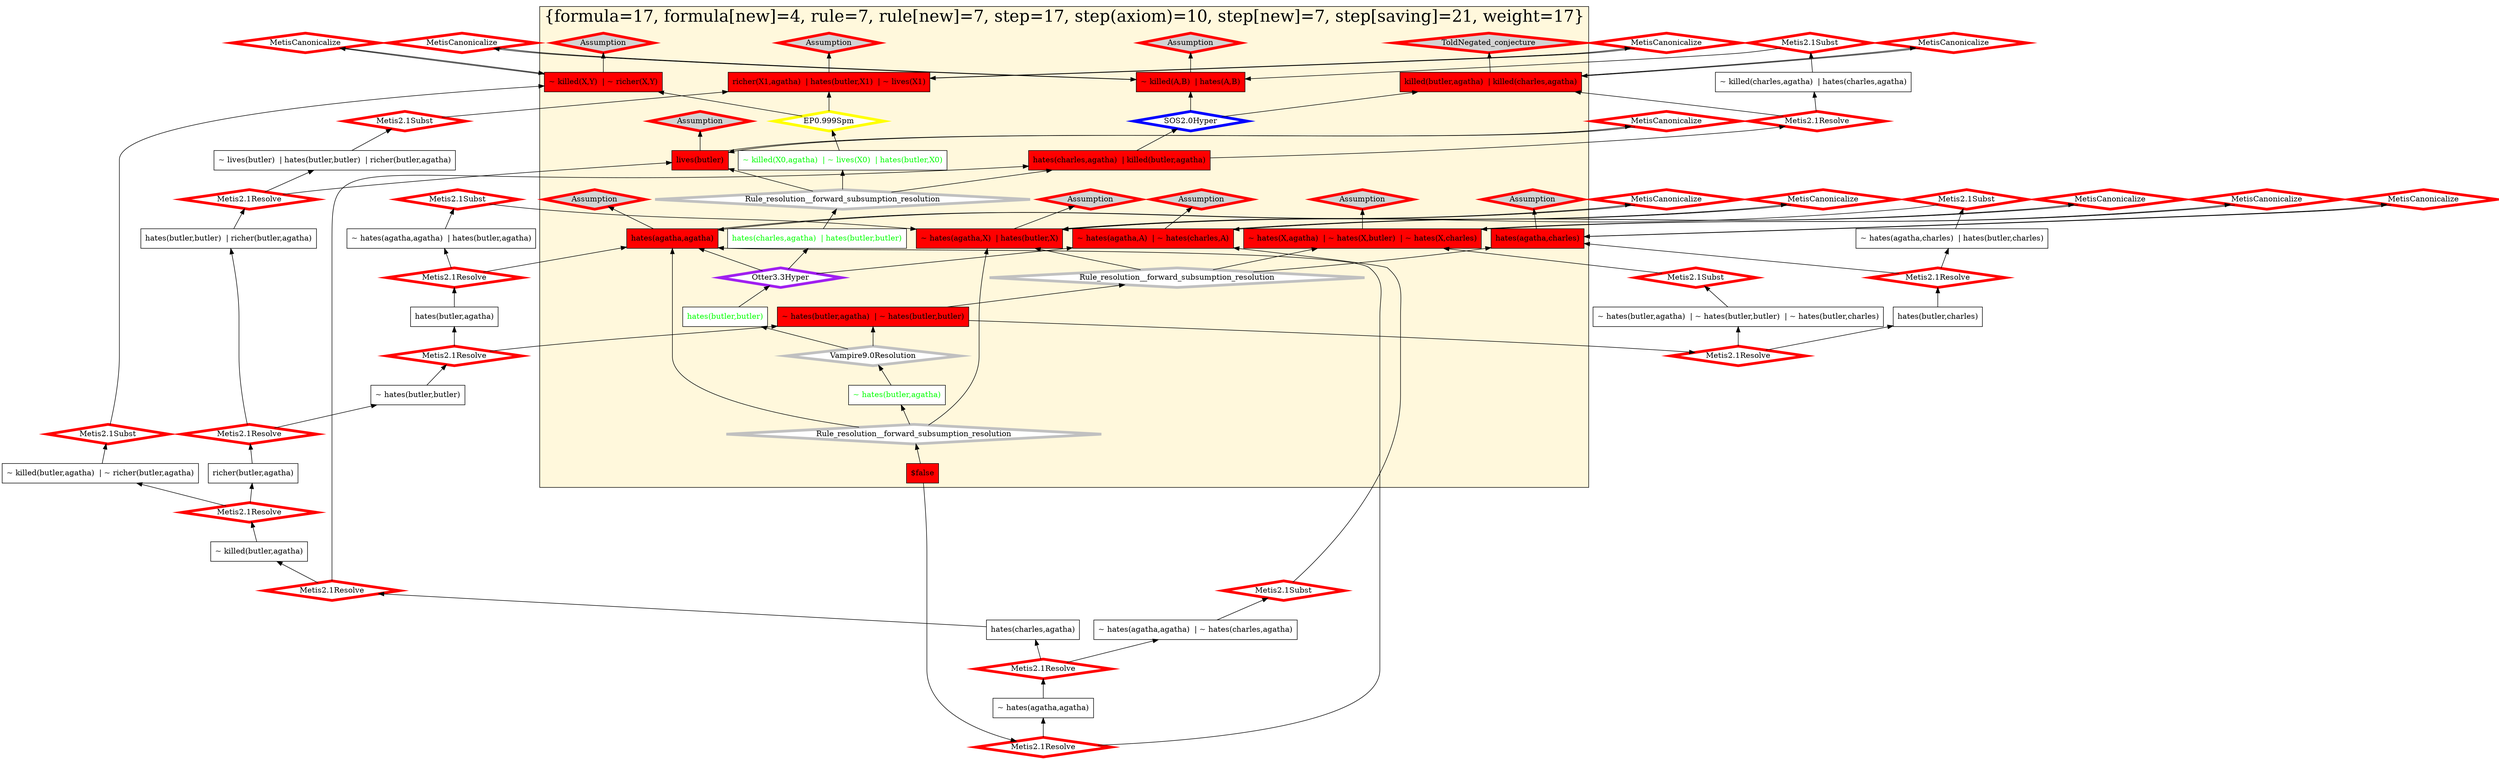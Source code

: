 digraph g 
{ rankdir=BT;
   
  "x_142" [ URL="http://inference-web.org/proofs/tptp/Solutions/PUZ/PUZ001-1/Metis---2.2/answer.owl#ns_prove_neither_charles_nor_butler_did_it_conclusion" color="black" shape="box" label="killed(butler,agatha)  | killed(charles,agatha)" fillcolor="red" style="filled"  ];
  "x_75" [ fontcolor="green" color="black" shape="box" label="hates(butler,X1)  | ~ killed(X1,agatha)  | ~ lives(X1)" fillcolor="white" style="filled"  ];
  "x_254" [ URL="http://inference-web.org/proofs/tptp/Solutions/PUZ/PUZ001-1/Metis---2.2/answer.owl#ns_same_hates_conclusion" color="black" shape="box" label="~ hates(agatha,X)  | hates(butler,X)" fillcolor="red" style="filled"  ];
  "x_95" [ URL="http://inference-web.org/proofs/tptp/Solutions/PUZ/PUZ001-1/Metis---2.2/answer.owl#ns_refute_0_16_conclusion" color="black" shape="box" label="~ hates(X,agatha)  | ~ hates(X,butler)  | ~ hates(X,charles)" fillcolor="red" style="filled"  ];
  "x_254" [ URL="http://inference-web.org/proofs/tptp/Solutions/PUZ/PUZ001-1/Vampire---9.0/answer.owl#ns_10_conclusion" color="black" shape="box" label="~ hates(agatha,X0)  | hates(butler,X0)" fillcolor="red" style="filled"  ];
  "x_210" [ URL="http://inference-web.org/proofs/tptp/Solutions/PUZ/PUZ001-1/Metis---2.2/answer.owl#ns_different_hates_conclusion" color="black" shape="box" label="~ hates(agatha,X)  | ~ hates(charles,X)" fillcolor="red" style="filled"  ];
  "x_81" [ URL="http://inference-web.org/proofs/tptp/Solutions/PUZ/PUZ001-1/Metis---2.2/answer.owl#ns_refute_0_27_conclusion" color="black" shape="box" label="$false" fillcolor="red" style="filled"  ];
  "x_147" [ URL="http://inference-web.org/proofs/tptp/Solutions/PUZ/PUZ001-1/Metis---2.2/answer.owl#ns_refute_0_7_conclusion" color="black" shape="box" label="~ killed(butler,agatha)  | ~ richer(butler,agatha)" fillcolor="white" style="filled"  ];
  "x_10" [ URL="http://inference-web.org/proofs/tptp/Solutions/PUZ/PUZ001-1/Metis---2.2/answer.owl#ns_refute_0_4_conclusion" color="black" shape="box" label="~ killed(charles,agatha)  | hates(charles,agatha)" fillcolor="white" style="filled"  ];
  "x_336" [ URL="http://inference-web.org/proofs/tptp/Solutions/PUZ/PUZ001-1/Metis---2.2/answer.owl#ns_agatha_hates_charles_conclusion" color="black" shape="box" label="hates(agatha,charles)" fillcolor="red" style="filled"  ];
  "x_290" [ URL="http://inference-web.org/proofs/tptp/Solutions/PUZ/PUZ001-1/Vampire---9.0/answer.owl#ns_29_conclusion" color="black" shape="box" label="~ hates(butler,butler)  | ~ hates(butler,agatha)" fillcolor="red" style="filled"  ];
  "x_85" [ URL="http://inference-web.org/proofs/tptp/Solutions/PUZ/PUZ001-1/Metis---2.2/answer.owl#ns_refute_0_1_conclusion" color="black" shape="box" label="~ hates(agatha,agatha)  | ~ hates(charles,agatha)" fillcolor="white" style="filled"  ];
  "x_284" [ URL="http://inference-web.org/proofs/tptp/Solutions/PUZ/PUZ001-1/Metis---2.2/answer.owl#ns_refute_0_24_conclusion" color="black" shape="box" label="~ killed(butler,agatha)" fillcolor="white" style="filled"  ];
  "x_210" [ URL="http://inference-web.org/proofs/tptp/Solutions/PUZ/PUZ001-1/Metis---2.2/answer.owl#ns_refute_0_0_conclusion" color="black" shape="box" label="~ hates(agatha,X)  | ~ hates(charles,X)" fillcolor="red" style="filled"  ];
  "x_449" [ URL="http://inference-web.org/proofs/tptp/Solutions/PUZ/PUZ001-1/Metis---2.2/answer.owl#ns_refute_0_9_conclusion" color="black" shape="box" label="~ lives(X)  | hates(butler,X)  | richer(X,agatha)" fillcolor="red" style="filled"  ];
  "x_286" [ URL="http://inference-web.org/proofs/tptp/Solutions/PUZ/PUZ001-1/Metis---2.2/answer.owl#ns_refute_0_23_conclusion" color="black" shape="box" label="richer(butler,agatha)" fillcolor="white" style="filled"  ];
  "x_356" [ URL="http://inference-web.org/proofs/tptp/Solutions/PUZ/PUZ001-1/Metis---2.2/answer.owl#ns_refute_0_8_conclusion" color="black" shape="box" label="lives(butler)" fillcolor="red" style="filled"  ];
  "x_90" [ URL="http://inference-web.org/proofs/tptp/Solutions/PUZ/PUZ001-1/Metis---2.2/answer.owl#ns_refute_0_25_conclusion" color="black" shape="box" label="hates(charles,agatha)" fillcolor="white" style="filled"  ];
  "x_113" [ URL="http://inference-web.org/proofs/tptp/Solutions/PUZ/PUZ001-1/Metis---2.2/answer.owl#ns_refute_0_21_conclusion" color="black" shape="box" label="hates(butler,agatha)" fillcolor="white" style="filled"  ];
  "x_95" [ URL="http://inference-web.org/proofs/tptp/Solutions/PUZ/PUZ001-1/Vampire---9.0/answer.owl#ns_15_conclusion" color="black" shape="box" label="~ hates(X0,butler)  | ~ hates(X0,charles)  | ~ hates(X0,agatha)" fillcolor="red" style="filled"  ];
  "x_142" [ URL="http://inference-web.org/proofs/tptp/Solutions/PUZ/PUZ001-1/SOS---2.0/answer.owl#ns_12_conclusion" color="black" shape="box" label="killed(butler,agatha)  | killed(charles,agatha)" fillcolor="red" style="filled"  ];
  "x_174" [ URL="http://inference-web.org/proofs/tptp/Solutions/PUZ/PUZ001-1/SOS---2.0/answer.owl#ns_18_conclusion" color="black" shape="box" label="killed(butler,agatha)  | hates(charles,agatha)" fillcolor="red" style="filled"  ];
  "x_187" [ URL="http://inference-web.org/proofs/tptp/Solutions/PUZ/PUZ001-1/Metis---2.2/answer.owl#ns_refute_0_6_conclusion" color="black" shape="box" label="~ killed(X,Y)  | ~ richer(X,Y)" fillcolor="red" style="filled"  ];
  "x_449" [ URL="http://inference-web.org/proofs/tptp/Solutions/PUZ/PUZ001-1/Metis---2.2/answer.owl#ns_butler_hates_poor_conclusion" color="black" shape="box" label="~ lives(X)  | richer(X,agatha)  | hates(butler,X)" fillcolor="red" style="filled"  ];
  "x_38" [ URL="http://inference-web.org/proofs/tptp/Solutions/PUZ/PUZ001-1/Metis---2.2/answer.owl#ns_refute_0_26_conclusion" color="black" shape="box" label="~ hates(agatha,agatha)" fillcolor="white" style="filled"  ];
  "x_25" [ URL="http://inference-web.org/proofs/tptp/Solutions/PUZ/PUZ001-1/Metis---2.2/answer.owl#ns_refute_0_17_conclusion" color="black" shape="box" label="~ hates(butler,agatha)  | ~ hates(butler,butler)  | ~ hates(butler,charles)" fillcolor="white" style="filled"  ];
  "x_97" [ URL="http://inference-web.org/proofs/tptp/Solutions/PUZ/PUZ001-1/Metis---2.2/answer.owl#ns_refute_0_10_conclusion" color="black" shape="box" label="~ lives(butler)  | hates(butler,butler)  | richer(butler,agatha)" fillcolor="white" style="filled"  ];
  "x_31" [ URL="http://inference-web.org/proofs/tptp/Solutions/PUZ/PUZ001-1/Metis---2.2/answer.owl#ns_refute_0_20_conclusion" color="black" shape="box" label="~ hates(agatha,agatha)  | hates(butler,agatha)" fillcolor="white" style="filled"  ];
  "x_483" [ fontcolor="green" URL="http://inference-web.org/proofs/tptp/Solutions/PUZ/PUZ001-1/Vampire---9.0/answer.owl#ns_35_conclusion" color="black" shape="box" label="hates(charles,agatha)  | hates(butler,butler)" fillcolor="white" style="filled"  ];
  "x_295" [ URL="http://inference-web.org/proofs/tptp/Solutions/PUZ/PUZ001-1/Metis---2.2/answer.owl#ns_killer_hates_victim_conclusion" color="black" shape="box" label="~ killed(X,Y)  | hates(X,Y)" fillcolor="red" style="filled"  ];
  "x_295" [ URL="http://inference-web.org/proofs/tptp/Solutions/PUZ/PUZ001-1/Metis---2.2/answer.owl#ns_refute_0_3_conclusion" color="black" shape="box" label="~ killed(X,Y)  | hates(X,Y)" fillcolor="red" style="filled"  ];
  "x_367" [ fontcolor="green" URL="http://inference-web.org/proofs/tptp/Solutions/PUZ/PUZ001-1/Vampire---9.0/answer.owl#ns_38_conclusion" color="black" shape="box" label="~ hates(butler,agatha)" fillcolor="white" style="filled"  ];
  "x_254" [ URL="http://inference-web.org/proofs/tptp/Solutions/PUZ/PUZ001-1/Metis---2.2/answer.owl#ns_refute_0_13_conclusion" color="black" shape="box" label="~ hates(agatha,X)  | hates(butler,X)" fillcolor="red" style="filled"  ];
  "x_290" [ URL="http://inference-web.org/proofs/tptp/Solutions/PUZ/PUZ001-1/Metis---2.2/answer.owl#ns_refute_0_18_conclusion" color="black" shape="box" label="~ hates(butler,agatha)  | ~ hates(butler,butler)" fillcolor="red" style="filled"  ];
  "x_304" [ URL="http://inference-web.org/proofs/tptp/Solutions/PUZ/PUZ001-1/Metis---2.2/answer.owl#ns_refute_0_14_conclusion" color="black" shape="box" label="~ hates(agatha,charles)  | hates(butler,charles)" fillcolor="white" style="filled"  ];
  "x_134" [ URL="http://inference-web.org/proofs/tptp/Solutions/PUZ/PUZ001-1/Metis---2.2/answer.owl#ns_refute_0_19_conclusion" color="black" shape="box" label="hates(agatha,agatha)" fillcolor="red" style="filled"  ];
  "x_483" [ fontcolor="green" URL="http://inference-web.org/proofs/tptp/Solutions/PUZ/PUZ001-1/Otter---3.3/answer.owl#ns_20_conclusion" color="black" shape="box" label="hates(charles,agatha)  | hates(butler,butler)" fillcolor="white" style="filled"  ];
  "x_174" [ URL="http://inference-web.org/proofs/tptp/Solutions/PUZ/PUZ001-1/Vampire---9.0/answer.owl#ns_31_conclusion" color="black" shape="box" label="killed(butler,agatha)  | hates(charles,agatha)" fillcolor="red" style="filled"  ];
  "x_134" [ URL="http://inference-web.org/proofs/tptp/Solutions/PUZ/PUZ001-1/Vampire---9.0/answer.owl#ns_7_conclusion" color="black" shape="box" label="hates(agatha,agatha)" fillcolor="red" style="filled"  ];
  "x_427" [ URL="http://inference-web.org/proofs/tptp/Solutions/PUZ/PUZ001-1/Metis---2.2/answer.owl#ns_refute_0_11_conclusion" color="black" shape="box" label="hates(butler,butler)  | richer(butler,agatha)" fillcolor="white" style="filled"  ];
  "x_356" [ URL="http://inference-web.org/proofs/tptp/Solutions/PUZ/PUZ001-1/Metis---2.2/answer.owl#ns_butler_conclusion" color="black" shape="box" label="lives(butler)" fillcolor="red" style="filled"  ];
  "x_295" [ URL="http://inference-web.org/proofs/tptp/Solutions/PUZ/PUZ001-1/SOS---2.0/answer.owl#ns_4_conclusion" color="black" shape="box" label="~ killed(A,B)  | hates(A,B)" fillcolor="red" style="filled"  ];
  "x_356" [ URL="http://inference-web.org/proofs/tptp/Solutions/PUZ/PUZ001-1/Vampire---9.0/answer.owl#ns_2_conclusion" color="black" shape="box" label="lives(butler)" fillcolor="red" style="filled"  ];
  "x_336" [ URL="http://inference-web.org/proofs/tptp/Solutions/PUZ/PUZ001-1/Vampire---9.0/answer.owl#ns_8_conclusion" color="black" shape="box" label="hates(agatha,charles)" fillcolor="red" style="filled"  ];
  "x_95" [ URL="http://inference-web.org/proofs/tptp/Solutions/PUZ/PUZ001-1/Metis---2.2/answer.owl#ns_no_one_hates_everyone_conclusion" color="black" shape="box" label="~ hates(X,agatha)  | ~ hates(X,butler)  | ~ hates(X,charles)" fillcolor="red" style="filled"  ];
  "x_436" [ fontcolor="green" URL="http://inference-web.org/proofs/tptp/Solutions/PUZ/PUZ001-1/Otter---3.3/answer.owl#ns_21_conclusion" color="black" shape="box" label="hates(butler,butler)" fillcolor="white" style="filled"  ];
  "x_75" [ fontcolor="green" URL="http://inference-web.org/proofs/tptp/Solutions/PUZ/PUZ001-1/Vampire---9.0/answer.owl#ns_17_conclusion" color="black" shape="box" label="~ killed(X0,agatha)  | ~ lives(X0)  | hates(butler,X0)" fillcolor="white" style="filled"  ];
  "x_142" [ URL="http://inference-web.org/proofs/tptp/Solutions/PUZ/PUZ001-1/Metis---2.2/answer.owl#ns_refute_0_2_conclusion" color="black" shape="box" label="killed(butler,agatha)  | killed(charles,agatha)" fillcolor="red" style="filled"  ];
  "x_436" [ fontcolor="green" URL="http://inference-web.org/proofs/tptp/Solutions/PUZ/PUZ001-1/Vampire---9.0/answer.owl#ns_37_conclusion" color="black" shape="box" label="hates(butler,butler)" fillcolor="white" style="filled"  ];
  "x_134" [ URL="http://inference-web.org/proofs/tptp/Solutions/PUZ/PUZ001-1/Metis---2.2/answer.owl#ns_agatha_hates_agatha_conclusion" color="black" shape="box" label="hates(agatha,agatha)" fillcolor="red" style="filled"  ];
  "x_187" [ color="black" shape="box" label="~ killed(X1,X2)  | ~ richer(X1,X2)" fillcolor="red" style="filled"  ];
  "x_336" [ URL="http://inference-web.org/proofs/tptp/Solutions/PUZ/PUZ001-1/Metis---2.2/answer.owl#ns_refute_0_12_conclusion" color="black" shape="box" label="hates(agatha,charles)" fillcolor="red" style="filled"  ];
  "x_174" [ URL="http://inference-web.org/proofs/tptp/Solutions/PUZ/PUZ001-1/Metis---2.2/answer.owl#ns_refute_0_5_conclusion" color="black" shape="box" label="hates(charles,agatha)  | killed(butler,agatha)" fillcolor="red" style="filled"  ];
  "x_449" [ color="black" shape="box" label="richer(X1,agatha)  | hates(butler,X1)  | ~ lives(X1)" fillcolor="red" style="filled"  ];
  "x_134" [ URL="http://inference-web.org/proofs/tptp/Solutions/PUZ/PUZ001-1/Otter---3.3/answer.owl#ns_10_conclusion" color="black" shape="box" label="hates(agatha,agatha)" fillcolor="red" style="filled"  ];
  "x_268" [ URL="http://inference-web.org/proofs/tptp/Solutions/PUZ/PUZ001-1/Metis---2.2/answer.owl#ns_refute_0_15_conclusion" color="black" shape="box" label="hates(butler,charles)" fillcolor="white" style="filled"  ];
  "x_81" [ URL="http://inference-web.org/proofs/tptp/Solutions/PUZ/PUZ001-1/Vampire---9.0/answer.owl#ns_39_conclusion" color="black" shape="box" label="$false" fillcolor="red" style="filled"  ];
  "x_210" [ URL="http://inference-web.org/proofs/tptp/Solutions/PUZ/PUZ001-1/Otter---3.3/answer.owl#ns_2_conclusion" color="black" shape="box" label="~ hates(agatha,A)  | ~ hates(charles,A)" fillcolor="red" style="filled"  ];
  "x_272" [ URL="http://inference-web.org/proofs/tptp/Solutions/PUZ/PUZ001-1/Metis---2.2/answer.owl#ns_refute_0_22_conclusion" color="black" shape="box" label="~ hates(butler,butler)" fillcolor="white" style="filled"  ];
  "x_187" [ URL="http://inference-web.org/proofs/tptp/Solutions/PUZ/PUZ001-1/Metis---2.2/answer.owl#ns_poorer_killer_conclusion" color="black" shape="box" label="~ killed(X,Y)  | ~ richer(X,Y)" fillcolor="red" style="filled"  ];
  "-362a61dd:124347a9339:-6c92" [ URL="http://browser.inference-web.org/iwbrowser/BrowseNodeSet?url=http%3A%2F%2Finference-web.org%2Fproofs%2Ftptp%2FSolutions%2FPUZ%2FPUZ001-1%2FMetis---2.2%2Fanswer.owl%23ns_refute_0_25" color="red" shape="diamond" label="Metis2.1Resolve" fillcolor="white" style="filled" penwidth="5"  ];
  "x_90" -> "-362a61dd:124347a9339:-6c92";
  "-362a61dd:124347a9339:-6c92" -> "x_174";
  "-362a61dd:124347a9339:-6c92" -> "x_284";
  "-362a61dd:124347a9339:-6c74" [ URL="http://browser.inference-web.org/iwbrowser/BrowseNodeSet?url=http%3A%2F%2Finference-web.org%2Fproofs%2Ftptp%2FSolutions%2FPUZ%2FPUZ001-1%2FMetis---2.2%2Fanswer.owl%23ns_refute_0_13" color="red" shape="diamond" label="MetisCanonicalize" fillcolor="white" style="filled" penwidth="5"  ];
  "x_254" -> "-362a61dd:124347a9339:-6c74";
  "-362a61dd:124347a9339:-6c74" -> "x_254";
  "-362a61dd:124347a9339:-6c76" [ URL="http://browser.inference-web.org/iwbrowser/BrowseNodeSet?url=http%3A%2F%2Finference-web.org%2Fproofs%2Ftptp%2FSolutions%2FPUZ%2FPUZ001-1%2FMetis---2.2%2Fanswer.owl%23ns_refute_0_14" color="red" shape="diamond" label="Metis2.1Subst" fillcolor="white" style="filled" penwidth="5"  ];
  "x_304" -> "-362a61dd:124347a9339:-6c76";
  "-362a61dd:124347a9339:-6c76" -> "x_254";
  "-362a61dd:124347a9339:-6c54" [ URL="http://browser.inference-web.org/iwbrowser/BrowseNodeSet?url=http%3A%2F%2Finference-web.org%2Fproofs%2Ftptp%2FSolutions%2FPUZ%2FPUZ001-1%2FMetis---2.2%2Fanswer.owl%23ns_killer_hates_victim" color="red" shape="diamond" label="Assumption" fillcolor="lightgrey" style="filled" penwidth="5"  ];
  "x_295" -> "-362a61dd:124347a9339:-6c54";
  "-362a61dd:124347a9339:-6c69" [ URL="http://browser.inference-web.org/iwbrowser/BrowseNodeSet?url=http%3A%2F%2Finference-web.org%2Fproofs%2Ftptp%2FSolutions%2FPUZ%2FPUZ001-1%2FMetis---2.2%2Fanswer.owl%23ns_refute_0_19" color="red" shape="diamond" label="MetisCanonicalize" fillcolor="white" style="filled" penwidth="5"  ];
  "x_134" -> "-362a61dd:124347a9339:-6c69";
  "-362a61dd:124347a9339:-6c69" -> "x_134";
  "-362a61dd:124347a9339:-6c72" [ URL="http://browser.inference-web.org/iwbrowser/BrowseNodeSet?url=http%3A%2F%2Finference-web.org%2Fproofs%2Ftptp%2FSolutions%2FPUZ%2FPUZ001-1%2FMetis---2.2%2Fanswer.owl%23ns_same_hates" color="red" shape="diamond" label="Assumption" fillcolor="lightgrey" style="filled" penwidth="5"  ];
  "x_254" -> "-362a61dd:124347a9339:-6c72";
  "-362a61dd:124347a9339:-6c8f" [ URL="http://browser.inference-web.org/iwbrowser/BrowseNodeSet?url=http%3A%2F%2Finference-web.org%2Fproofs%2Ftptp%2FSolutions%2FPUZ%2FPUZ001-1%2FMetis---2.2%2Fanswer.owl%23ns_refute_0_24" color="red" shape="diamond" label="Metis2.1Resolve" fillcolor="white" style="filled" penwidth="5"  ];
  "x_284" -> "-362a61dd:124347a9339:-6c8f";
  "-362a61dd:124347a9339:-6c8f" -> "x_147";
  "-362a61dd:124347a9339:-6c8f" -> "x_286";
  "-362a61dd:124347a9339:-6c56" [ URL="http://browser.inference-web.org/iwbrowser/BrowseNodeSet?url=http%3A%2F%2Finference-web.org%2Fproofs%2Ftptp%2FSolutions%2FPUZ%2FPUZ001-1%2FMetis---2.2%2Fanswer.owl%23ns_refute_0_3" color="red" shape="diamond" label="MetisCanonicalize" fillcolor="white" style="filled" penwidth="5"  ];
  "x_295" -> "-362a61dd:124347a9339:-6c56";
  "-362a61dd:124347a9339:-6c56" -> "x_295";
  "-362a61dd:124347a9339:-6c9a" [ URL="http://browser.inference-web.org/iwbrowser/BrowseNodeSet?url=http%3A%2F%2Finference-web.org%2Fproofs%2Ftptp%2FSolutions%2FPUZ%2FPUZ001-1%2FMetis---2.2%2Fanswer.owl%23ns_refute_0_26" color="red" shape="diamond" label="Metis2.1Resolve" fillcolor="white" style="filled" penwidth="5"  ];
  "x_38" -> "-362a61dd:124347a9339:-6c9a";
  "-362a61dd:124347a9339:-6c9a" -> "x_85";
  "-362a61dd:124347a9339:-6c9a" -> "x_90";
  "-362a61dd:124347a9339:-6c66" [ URL="http://browser.inference-web.org/iwbrowser/BrowseNodeSet?url=http%3A%2F%2Finference-web.org%2Fproofs%2Ftptp%2FSolutions%2FPUZ%2FPUZ001-1%2FMetis---2.2%2Fanswer.owl%23ns_refute_0_11" color="red" shape="diamond" label="Metis2.1Resolve" fillcolor="white" style="filled" penwidth="5"  ];
  "x_427" -> "-362a61dd:124347a9339:-6c66";
  "-362a61dd:124347a9339:-6c66" -> "x_97";
  "-362a61dd:124347a9339:-6c66" -> "x_356";
  "-362a61dd:124347a9339:-6c8c" [ URL="http://browser.inference-web.org/iwbrowser/BrowseNodeSet?url=http%3A%2F%2Finference-web.org%2Fproofs%2Ftptp%2FSolutions%2FPUZ%2FPUZ001-1%2FMetis---2.2%2Fanswer.owl%23ns_refute_0_7" color="red" shape="diamond" label="Metis2.1Subst" fillcolor="white" style="filled" penwidth="5"  ];
  "x_147" -> "-362a61dd:124347a9339:-6c8c";
  "-362a61dd:124347a9339:-6c8c" -> "x_187";
  "-362a61dd:124347a9339:-6ba3" [ URL="http://browser.inference-web.org/iwbrowser/BrowseNodeSet?url=http%3A%2F%2Finference-web.org%2Fproofs%2Ftptp%2FSolutions%2FPUZ%2FPUZ001-1%2FVampire---9.0%2Fanswer.owl%23ns_38" color="grey" shape="diamond" label="Vampire9.0Resolution" fillcolor="white" style="filled" penwidth="5"  ];
  "x_367" -> "-362a61dd:124347a9339:-6ba3";
  "-362a61dd:124347a9339:-6ba3" -> "x_290";
  "-362a61dd:124347a9339:-6ba3" -> "x_436";
  "-362a61dd:124347a9339:-6cf7" [ URL="http://browser.inference-web.org/iwbrowser/BrowseNodeSet?url=http%3A%2F%2Finference-web.org%2Fproofs%2Ftptp%2FSolutions%2FPUZ%2FPUZ001-1%2FEP---1.1pre%2Fanswer.owl%23ns_14" color="yellow" shape="diamond" label="EP0.999Spm" fillcolor="white" style="filled" penwidth="5"  ];
  "x_75" -> "-362a61dd:124347a9339:-6cf7";
  "-362a61dd:124347a9339:-6cf7" -> "x_187";
  "-362a61dd:124347a9339:-6cf7" -> "x_449";
  "-362a61dd:124347a9339:-6c6e" [ URL="http://browser.inference-web.org/iwbrowser/BrowseNodeSet?url=http%3A%2F%2Finference-web.org%2Fproofs%2Ftptp%2FSolutions%2FPUZ%2FPUZ001-1%2FMetis---2.2%2Fanswer.owl%23ns_refute_0_21" color="red" shape="diamond" label="Metis2.1Resolve" fillcolor="white" style="filled" penwidth="5"  ];
  "x_113" -> "-362a61dd:124347a9339:-6c6e";
  "-362a61dd:124347a9339:-6c6e" -> "x_31";
  "-362a61dd:124347a9339:-6c6e" -> "x_134";
  "-362a61dd:124347a9339:-6c7a" [ URL="http://browser.inference-web.org/iwbrowser/BrowseNodeSet?url=http%3A%2F%2Finference-web.org%2Fproofs%2Ftptp%2FSolutions%2FPUZ%2FPUZ001-1%2FMetis---2.2%2Fanswer.owl%23ns_no_one_hates_everyone" color="red" shape="diamond" label="Assumption" fillcolor="lightgrey" style="filled" penwidth="5"  ];
  "x_95" -> "-362a61dd:124347a9339:-6c7a";
  "-362a61dd:124347a9339:-6c39" [ URL="http://browser.inference-web.org/iwbrowser/BrowseNodeSet?url=http%3A%2F%2Finference-web.org%2Fproofs%2Ftptp%2FSolutions%2FPUZ%2FPUZ001-1%2FOtter---3.3%2Fanswer.owl%23ns_21" color="purple" shape="diamond" label="Otter3.3Hyper" fillcolor="white" style="filled" penwidth="5"  ];
  "x_436" -> "-362a61dd:124347a9339:-6c39";
  "-362a61dd:124347a9339:-6c39" -> "x_134";
  "-362a61dd:124347a9339:-6c39" -> "x_210";
  "-362a61dd:124347a9339:-6c39" -> "x_483";
  "-362a61dd:124347a9339:-6c87" [ URL="http://browser.inference-web.org/iwbrowser/BrowseNodeSet?url=http%3A%2F%2Finference-web.org%2Fproofs%2Ftptp%2FSolutions%2FPUZ%2FPUZ001-1%2FMetis---2.2%2Fanswer.owl%23ns_refute_0_23" color="red" shape="diamond" label="Metis2.1Resolve" fillcolor="white" style="filled" penwidth="5"  ];
  "x_286" -> "-362a61dd:124347a9339:-6c87";
  "-362a61dd:124347a9339:-6c87" -> "x_272";
  "-362a61dd:124347a9339:-6c87" -> "x_427";
  "-362a61dd:124347a9339:-6c5e" [ URL="http://browser.inference-web.org/iwbrowser/BrowseNodeSet?url=http%3A%2F%2Finference-web.org%2Fproofs%2Ftptp%2FSolutions%2FPUZ%2FPUZ001-1%2FMetis---2.2%2Fanswer.owl%23ns_refute_0_8" color="red" shape="diamond" label="MetisCanonicalize" fillcolor="white" style="filled" penwidth="5"  ];
  "x_356" -> "-362a61dd:124347a9339:-6c5e";
  "-362a61dd:124347a9339:-6c5e" -> "x_356";
  "-362a61dd:124347a9339:-6c8a" [ URL="http://browser.inference-web.org/iwbrowser/BrowseNodeSet?url=http%3A%2F%2Finference-web.org%2Fproofs%2Ftptp%2FSolutions%2FPUZ%2FPUZ001-1%2FMetis---2.2%2Fanswer.owl%23ns_refute_0_6" color="red" shape="diamond" label="MetisCanonicalize" fillcolor="white" style="filled" penwidth="5"  ];
  "x_187" -> "-362a61dd:124347a9339:-6c8a";
  "-362a61dd:124347a9339:-6c8a" -> "x_187";
  "-362a61dd:124347a9339:-6c81" [ URL="http://browser.inference-web.org/iwbrowser/BrowseNodeSet?url=http%3A%2F%2Finference-web.org%2Fproofs%2Ftptp%2FSolutions%2FPUZ%2FPUZ001-1%2FMetis---2.2%2Fanswer.owl%23ns_refute_0_18" color="red" shape="diamond" label="Metis2.1Resolve" fillcolor="white" style="filled" penwidth="5"  ];
  "x_290" -> "-362a61dd:124347a9339:-6c81";
  "-362a61dd:124347a9339:-6c81" -> "x_25";
  "-362a61dd:124347a9339:-6c81" -> "x_268";
  "-362a61dd:124347a9339:-6c97" [ URL="http://browser.inference-web.org/iwbrowser/BrowseNodeSet?url=http%3A%2F%2Finference-web.org%2Fproofs%2Ftptp%2FSolutions%2FPUZ%2FPUZ001-1%2FMetis---2.2%2Fanswer.owl%23ns_refute_0_1" color="red" shape="diamond" label="Metis2.1Subst" fillcolor="white" style="filled" penwidth="5"  ];
  "x_85" -> "-362a61dd:124347a9339:-6c97";
  "-362a61dd:124347a9339:-6c97" -> "x_210";
  "-362a61dd:124347a9339:-6c5c" [ URL="http://browser.inference-web.org/iwbrowser/BrowseNodeSet?url=http%3A%2F%2Finference-web.org%2Fproofs%2Ftptp%2FSolutions%2FPUZ%2FPUZ001-1%2FMetis---2.2%2Fanswer.owl%23ns_butler" color="red" shape="diamond" label="Assumption" fillcolor="lightgrey" style="filled" penwidth="5"  ];
  "x_356" -> "-362a61dd:124347a9339:-6c5c";
  "-362a61dd:124347a9339:-6c95" [ URL="http://browser.inference-web.org/iwbrowser/BrowseNodeSet?url=http%3A%2F%2Finference-web.org%2Fproofs%2Ftptp%2FSolutions%2FPUZ%2FPUZ001-1%2FMetis---2.2%2Fanswer.owl%23ns_refute_0_0" color="red" shape="diamond" label="MetisCanonicalize" fillcolor="white" style="filled" penwidth="5"  ];
  "x_210" -> "-362a61dd:124347a9339:-6c95";
  "-362a61dd:124347a9339:-6c95" -> "x_210";
  "-362a61dd:124347a9339:-6b9c" [ URL="http://browser.inference-web.org/iwbrowser/BrowseNodeSet?url=http%3A%2F%2Finference-web.org%2Fproofs%2Ftptp%2FSolutions%2FPUZ%2FPUZ001-1%2FVampire---9.0%2Fanswer.owl%23ns_35" color="grey" shape="diamond" label="Rule_resolution__forward_subsumption_resolution" fillcolor="white" style="filled" penwidth="5"  ];
  "x_483" -> "-362a61dd:124347a9339:-6b9c";
  "-362a61dd:124347a9339:-6b9c" -> "x_75";
  "-362a61dd:124347a9339:-6b9c" -> "x_174";
  "-362a61dd:124347a9339:-6b9c" -> "x_356";
  "-362a61dd:124347a9339:-6c61" [ URL="http://browser.inference-web.org/iwbrowser/BrowseNodeSet?url=http%3A%2F%2Finference-web.org%2Fproofs%2Ftptp%2FSolutions%2FPUZ%2FPUZ001-1%2FMetis---2.2%2Fanswer.owl%23ns_refute_0_9" color="red" shape="diamond" label="MetisCanonicalize" fillcolor="white" style="filled" penwidth="5"  ];
  "x_449" -> "-362a61dd:124347a9339:-6c61";
  "-362a61dd:124347a9339:-6c61" -> "x_449";
  "-362a61dd:124347a9339:-6c7c" [ URL="http://browser.inference-web.org/iwbrowser/BrowseNodeSet?url=http%3A%2F%2Finference-web.org%2Fproofs%2Ftptp%2FSolutions%2FPUZ%2FPUZ001-1%2FMetis---2.2%2Fanswer.owl%23ns_refute_0_16" color="red" shape="diamond" label="MetisCanonicalize" fillcolor="white" style="filled" penwidth="5"  ];
  "x_95" -> "-362a61dd:124347a9339:-6c7c";
  "-362a61dd:124347a9339:-6c7c" -> "x_95";
  "-362a61dd:124347a9339:-6c93" [ URL="http://browser.inference-web.org/iwbrowser/BrowseNodeSet?url=http%3A%2F%2Finference-web.org%2Fproofs%2Ftptp%2FSolutions%2FPUZ%2FPUZ001-1%2FMetis---2.2%2Fanswer.owl%23ns_different_hates" color="red" shape="diamond" label="Assumption" fillcolor="lightgrey" style="filled" penwidth="5"  ];
  "x_210" -> "-362a61dd:124347a9339:-6c93";
  "-362a61dd:124347a9339:-6b77" [ URL="http://browser.inference-web.org/iwbrowser/BrowseNodeSet?url=http%3A%2F%2Finference-web.org%2Fproofs%2Ftptp%2FSolutions%2FPUZ%2FPUZ001-1%2FVampire---9.0%2Fanswer.owl%23ns_29" color="grey" shape="diamond" label="Rule_resolution__forward_subsumption_resolution" fillcolor="white" style="filled" penwidth="5"  ];
  "x_290" -> "-362a61dd:124347a9339:-6b77";
  "-362a61dd:124347a9339:-6b77" -> "x_95";
  "-362a61dd:124347a9339:-6b77" -> "x_254";
  "-362a61dd:124347a9339:-6b77" -> "x_336";
  "-362a61dd:124347a9339:-6c71" [ URL="http://browser.inference-web.org/iwbrowser/BrowseNodeSet?url=http%3A%2F%2Finference-web.org%2Fproofs%2Ftptp%2FSolutions%2FPUZ%2FPUZ001-1%2FMetis---2.2%2Fanswer.owl%23ns_refute_0_12" color="red" shape="diamond" label="MetisCanonicalize" fillcolor="white" style="filled" penwidth="5"  ];
  "x_336" -> "-362a61dd:124347a9339:-6c71";
  "-362a61dd:124347a9339:-6c71" -> "x_336";
  "-362a61dd:124347a9339:-6c5f" [ URL="http://browser.inference-web.org/iwbrowser/BrowseNodeSet?url=http%3A%2F%2Finference-web.org%2Fproofs%2Ftptp%2FSolutions%2FPUZ%2FPUZ001-1%2FMetis---2.2%2Fanswer.owl%23ns_butler_hates_poor" color="red" shape="diamond" label="Assumption" fillcolor="lightgrey" style="filled" penwidth="5"  ];
  "x_449" -> "-362a61dd:124347a9339:-6c5f";
  "-362a61dd:124347a9339:-6c7e" [ URL="http://browser.inference-web.org/iwbrowser/BrowseNodeSet?url=http%3A%2F%2Finference-web.org%2Fproofs%2Ftptp%2FSolutions%2FPUZ%2FPUZ001-1%2FMetis---2.2%2Fanswer.owl%23ns_refute_0_17" color="red" shape="diamond" label="Metis2.1Subst" fillcolor="white" style="filled" penwidth="5"  ];
  "x_25" -> "-362a61dd:124347a9339:-6c7e";
  "-362a61dd:124347a9339:-6c7e" -> "x_95";
  "-362a61dd:124347a9339:-6c9d" [ URL="http://browser.inference-web.org/iwbrowser/BrowseNodeSet?url=http%3A%2F%2Finference-web.org%2Fproofs%2Ftptp%2FSolutions%2FPUZ%2FPUZ001-1%2FMetis---2.2%2Fanswer.owl%23answer" color="red" shape="diamond" label="Metis2.1Resolve" fillcolor="white" style="filled" penwidth="5"  ];
  "x_81" -> "-362a61dd:124347a9339:-6c9d";
  "-362a61dd:124347a9339:-6c9d" -> "x_38";
  "-362a61dd:124347a9339:-6c9d" -> "x_134";
  "-362a61dd:124347a9339:-6c63" [ URL="http://browser.inference-web.org/iwbrowser/BrowseNodeSet?url=http%3A%2F%2Finference-web.org%2Fproofs%2Ftptp%2FSolutions%2FPUZ%2FPUZ001-1%2FMetis---2.2%2Fanswer.owl%23ns_refute_0_10" color="red" shape="diamond" label="Metis2.1Subst" fillcolor="white" style="filled" penwidth="5"  ];
  "x_97" -> "-362a61dd:124347a9339:-6c63";
  "-362a61dd:124347a9339:-6c63" -> "x_449";
  "-362a61dd:124347a9339:-6bab" [ URL="http://browser.inference-web.org/iwbrowser/BrowseNodeSet?url=http%3A%2F%2Finference-web.org%2Fproofs%2Ftptp%2FSolutions%2FPUZ%2FPUZ001-1%2FVampire---9.0%2Fanswer.owl%23answer" color="grey" shape="diamond" label="Rule_resolution__forward_subsumption_resolution" fillcolor="white" style="filled" penwidth="5"  ];
  "x_81" -> "-362a61dd:124347a9339:-6bab";
  "-362a61dd:124347a9339:-6bab" -> "x_134";
  "-362a61dd:124347a9339:-6bab" -> "x_254";
  "-362a61dd:124347a9339:-6bab" -> "x_367";
  "-362a61dd:124347a9339:-6c67" [ URL="http://browser.inference-web.org/iwbrowser/BrowseNodeSet?url=http%3A%2F%2Finference-web.org%2Fproofs%2Ftptp%2FSolutions%2FPUZ%2FPUZ001-1%2FMetis---2.2%2Fanswer.owl%23ns_agatha_hates_agatha" color="red" shape="diamond" label="Assumption" fillcolor="lightgrey" style="filled" penwidth="5"  ];
  "x_134" -> "-362a61dd:124347a9339:-6c67";
  "-362a61dd:124347a9339:-6bc0" [ URL="http://browser.inference-web.org/iwbrowser/BrowseNodeSet?url=http%3A%2F%2Finference-web.org%2Fproofs%2Ftptp%2FSolutions%2FPUZ%2FPUZ001-1%2FSOS---2.0%2Fanswer.owl%23ns_18" color="blue" shape="diamond" label="SOS2.0Hyper" fillcolor="white" style="filled" penwidth="5"  ];
  "x_174" -> "-362a61dd:124347a9339:-6bc0";
  "-362a61dd:124347a9339:-6bc0" -> "x_142";
  "-362a61dd:124347a9339:-6bc0" -> "x_295";
  "-362a61dd:124347a9339:-6c53" [ URL="http://browser.inference-web.org/iwbrowser/BrowseNodeSet?url=http%3A%2F%2Finference-web.org%2Fproofs%2Ftptp%2FSolutions%2FPUZ%2FPUZ001-1%2FMetis---2.2%2Fanswer.owl%23ns_refute_0_2" color="red" shape="diamond" label="MetisCanonicalize" fillcolor="white" style="filled" penwidth="5"  ];
  "x_142" -> "-362a61dd:124347a9339:-6c53";
  "-362a61dd:124347a9339:-6c53" -> "x_142";
  "-362a61dd:124347a9339:-6c84" [ URL="http://browser.inference-web.org/iwbrowser/BrowseNodeSet?url=http%3A%2F%2Finference-web.org%2Fproofs%2Ftptp%2FSolutions%2FPUZ%2FPUZ001-1%2FMetis---2.2%2Fanswer.owl%23ns_refute_0_22" color="red" shape="diamond" label="Metis2.1Resolve" fillcolor="white" style="filled" penwidth="5"  ];
  "x_272" -> "-362a61dd:124347a9339:-6c84";
  "-362a61dd:124347a9339:-6c84" -> "x_113";
  "-362a61dd:124347a9339:-6c84" -> "x_290";
  "-362a61dd:124347a9339:-6c58" [ URL="http://browser.inference-web.org/iwbrowser/BrowseNodeSet?url=http%3A%2F%2Finference-web.org%2Fproofs%2Ftptp%2FSolutions%2FPUZ%2FPUZ001-1%2FMetis---2.2%2Fanswer.owl%23ns_refute_0_4" color="red" shape="diamond" label="Metis2.1Subst" fillcolor="white" style="filled" penwidth="5"  ];
  "x_10" -> "-362a61dd:124347a9339:-6c58";
  "-362a61dd:124347a9339:-6c58" -> "x_295";
  "-362a61dd:124347a9339:-6c6f" [ URL="http://browser.inference-web.org/iwbrowser/BrowseNodeSet?url=http%3A%2F%2Finference-web.org%2Fproofs%2Ftptp%2FSolutions%2FPUZ%2FPUZ001-1%2FMetis---2.2%2Fanswer.owl%23ns_agatha_hates_charles" color="red" shape="diamond" label="Assumption" fillcolor="lightgrey" style="filled" penwidth="5"  ];
  "x_336" -> "-362a61dd:124347a9339:-6c6f";
  "-362a61dd:124347a9339:-6c51" [ URL="http://browser.inference-web.org/iwbrowser/BrowseNodeSet?url=http%3A%2F%2Finference-web.org%2Fproofs%2Ftptp%2FSolutions%2FPUZ%2FPUZ001-1%2FMetis---2.2%2Fanswer.owl%23ns_prove_neither_charles_nor_butler_did_it" color="red" shape="diamond" label="ToldNegated_conjecture" fillcolor="lightgrey" style="filled" penwidth="5"  ];
  "x_142" -> "-362a61dd:124347a9339:-6c51";
  "-362a61dd:124347a9339:-6c5b" [ URL="http://browser.inference-web.org/iwbrowser/BrowseNodeSet?url=http%3A%2F%2Finference-web.org%2Fproofs%2Ftptp%2FSolutions%2FPUZ%2FPUZ001-1%2FMetis---2.2%2Fanswer.owl%23ns_refute_0_5" color="red" shape="diamond" label="Metis2.1Resolve" fillcolor="white" style="filled" penwidth="5"  ];
  "x_174" -> "-362a61dd:124347a9339:-6c5b";
  "-362a61dd:124347a9339:-6c5b" -> "x_10";
  "-362a61dd:124347a9339:-6c5b" -> "x_142";
  "-362a61dd:124347a9339:-6c79" [ URL="http://browser.inference-web.org/iwbrowser/BrowseNodeSet?url=http%3A%2F%2Finference-web.org%2Fproofs%2Ftptp%2FSolutions%2FPUZ%2FPUZ001-1%2FMetis---2.2%2Fanswer.owl%23ns_refute_0_15" color="red" shape="diamond" label="Metis2.1Resolve" fillcolor="white" style="filled" penwidth="5"  ];
  "x_268" -> "-362a61dd:124347a9339:-6c79";
  "-362a61dd:124347a9339:-6c79" -> "x_304";
  "-362a61dd:124347a9339:-6c79" -> "x_336";
  "-362a61dd:124347a9339:-6c6b" [ URL="http://browser.inference-web.org/iwbrowser/BrowseNodeSet?url=http%3A%2F%2Finference-web.org%2Fproofs%2Ftptp%2FSolutions%2FPUZ%2FPUZ001-1%2FMetis---2.2%2Fanswer.owl%23ns_refute_0_20" color="red" shape="diamond" label="Metis2.1Subst" fillcolor="white" style="filled" penwidth="5"  ];
  "x_31" -> "-362a61dd:124347a9339:-6c6b";
  "-362a61dd:124347a9339:-6c6b" -> "x_254";
  "-362a61dd:124347a9339:-6c88" [ URL="http://browser.inference-web.org/iwbrowser/BrowseNodeSet?url=http%3A%2F%2Finference-web.org%2Fproofs%2Ftptp%2FSolutions%2FPUZ%2FPUZ001-1%2FMetis---2.2%2Fanswer.owl%23ns_poorer_killer" color="red" shape="diamond" label="Assumption" fillcolor="lightgrey" style="filled" penwidth="5"  ];
  "x_187" -> "-362a61dd:124347a9339:-6c88";
  
 subgraph cluster_opt 
{ labelloc=b label="{formula=17, formula[new]=4, rule=7, rule[new]=7, step=17, step(axiom)=10, step[new]=7, step[saving]=21, weight=17}" 
 fontsize=30 fillcolor=cornsilk style=filled 
  x_174 ; x_336 ; x_142 ; x_436 ; x_75 ; x_134 ; x_356 ; x_254 ; x_187 ; x_290 ; x_81 ; x_295 ; x_95 ; x_367 ; x_449 ; x_210 ; x_483 ; "-362a61dd:124347a9339:-6c93" ;
 "-362a61dd:124347a9339:-6b77" ;
 "-362a61dd:124347a9339:-6c5f" ;
 "-362a61dd:124347a9339:-6c54" ;
 "-362a61dd:124347a9339:-6c72" ;
 "-362a61dd:124347a9339:-6bc0" ;
 "-362a61dd:124347a9339:-6c67" ;
 "-362a61dd:124347a9339:-6bab" ;
 "-362a61dd:124347a9339:-6cf7" ;
 "-362a61dd:124347a9339:-6c6f" ;
 "-362a61dd:124347a9339:-6ba3" ;
 "-362a61dd:124347a9339:-6c51" ;
 "-362a61dd:124347a9339:-6c7a" ;
 "-362a61dd:124347a9339:-6c39" ;
 "-362a61dd:124347a9339:-6c5c" ;
 "-362a61dd:124347a9339:-6b9c" ;
 "-362a61dd:124347a9339:-6c88" ;
 
}
 
}
